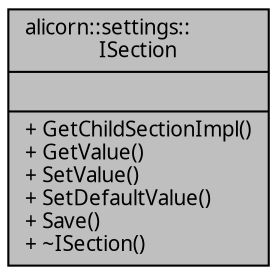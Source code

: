 digraph "alicorn::settings::ISection"
{
 // INTERACTIVE_SVG=YES
  edge [fontname="Verdana",fontsize="10",labelfontname="Verdana",labelfontsize="10"];
  node [fontname="Verdana",fontsize="10",shape=record];
  Node1 [label="{alicorn::settings::\lISection\n||+ GetChildSectionImpl()\l+ GetValue()\l+ SetValue()\l+ SetDefaultValue()\l+ Save()\l+ ~ISection()\l}",height=0.2,width=0.4,color="black", fillcolor="grey75", style="filled", fontcolor="black"];
}
